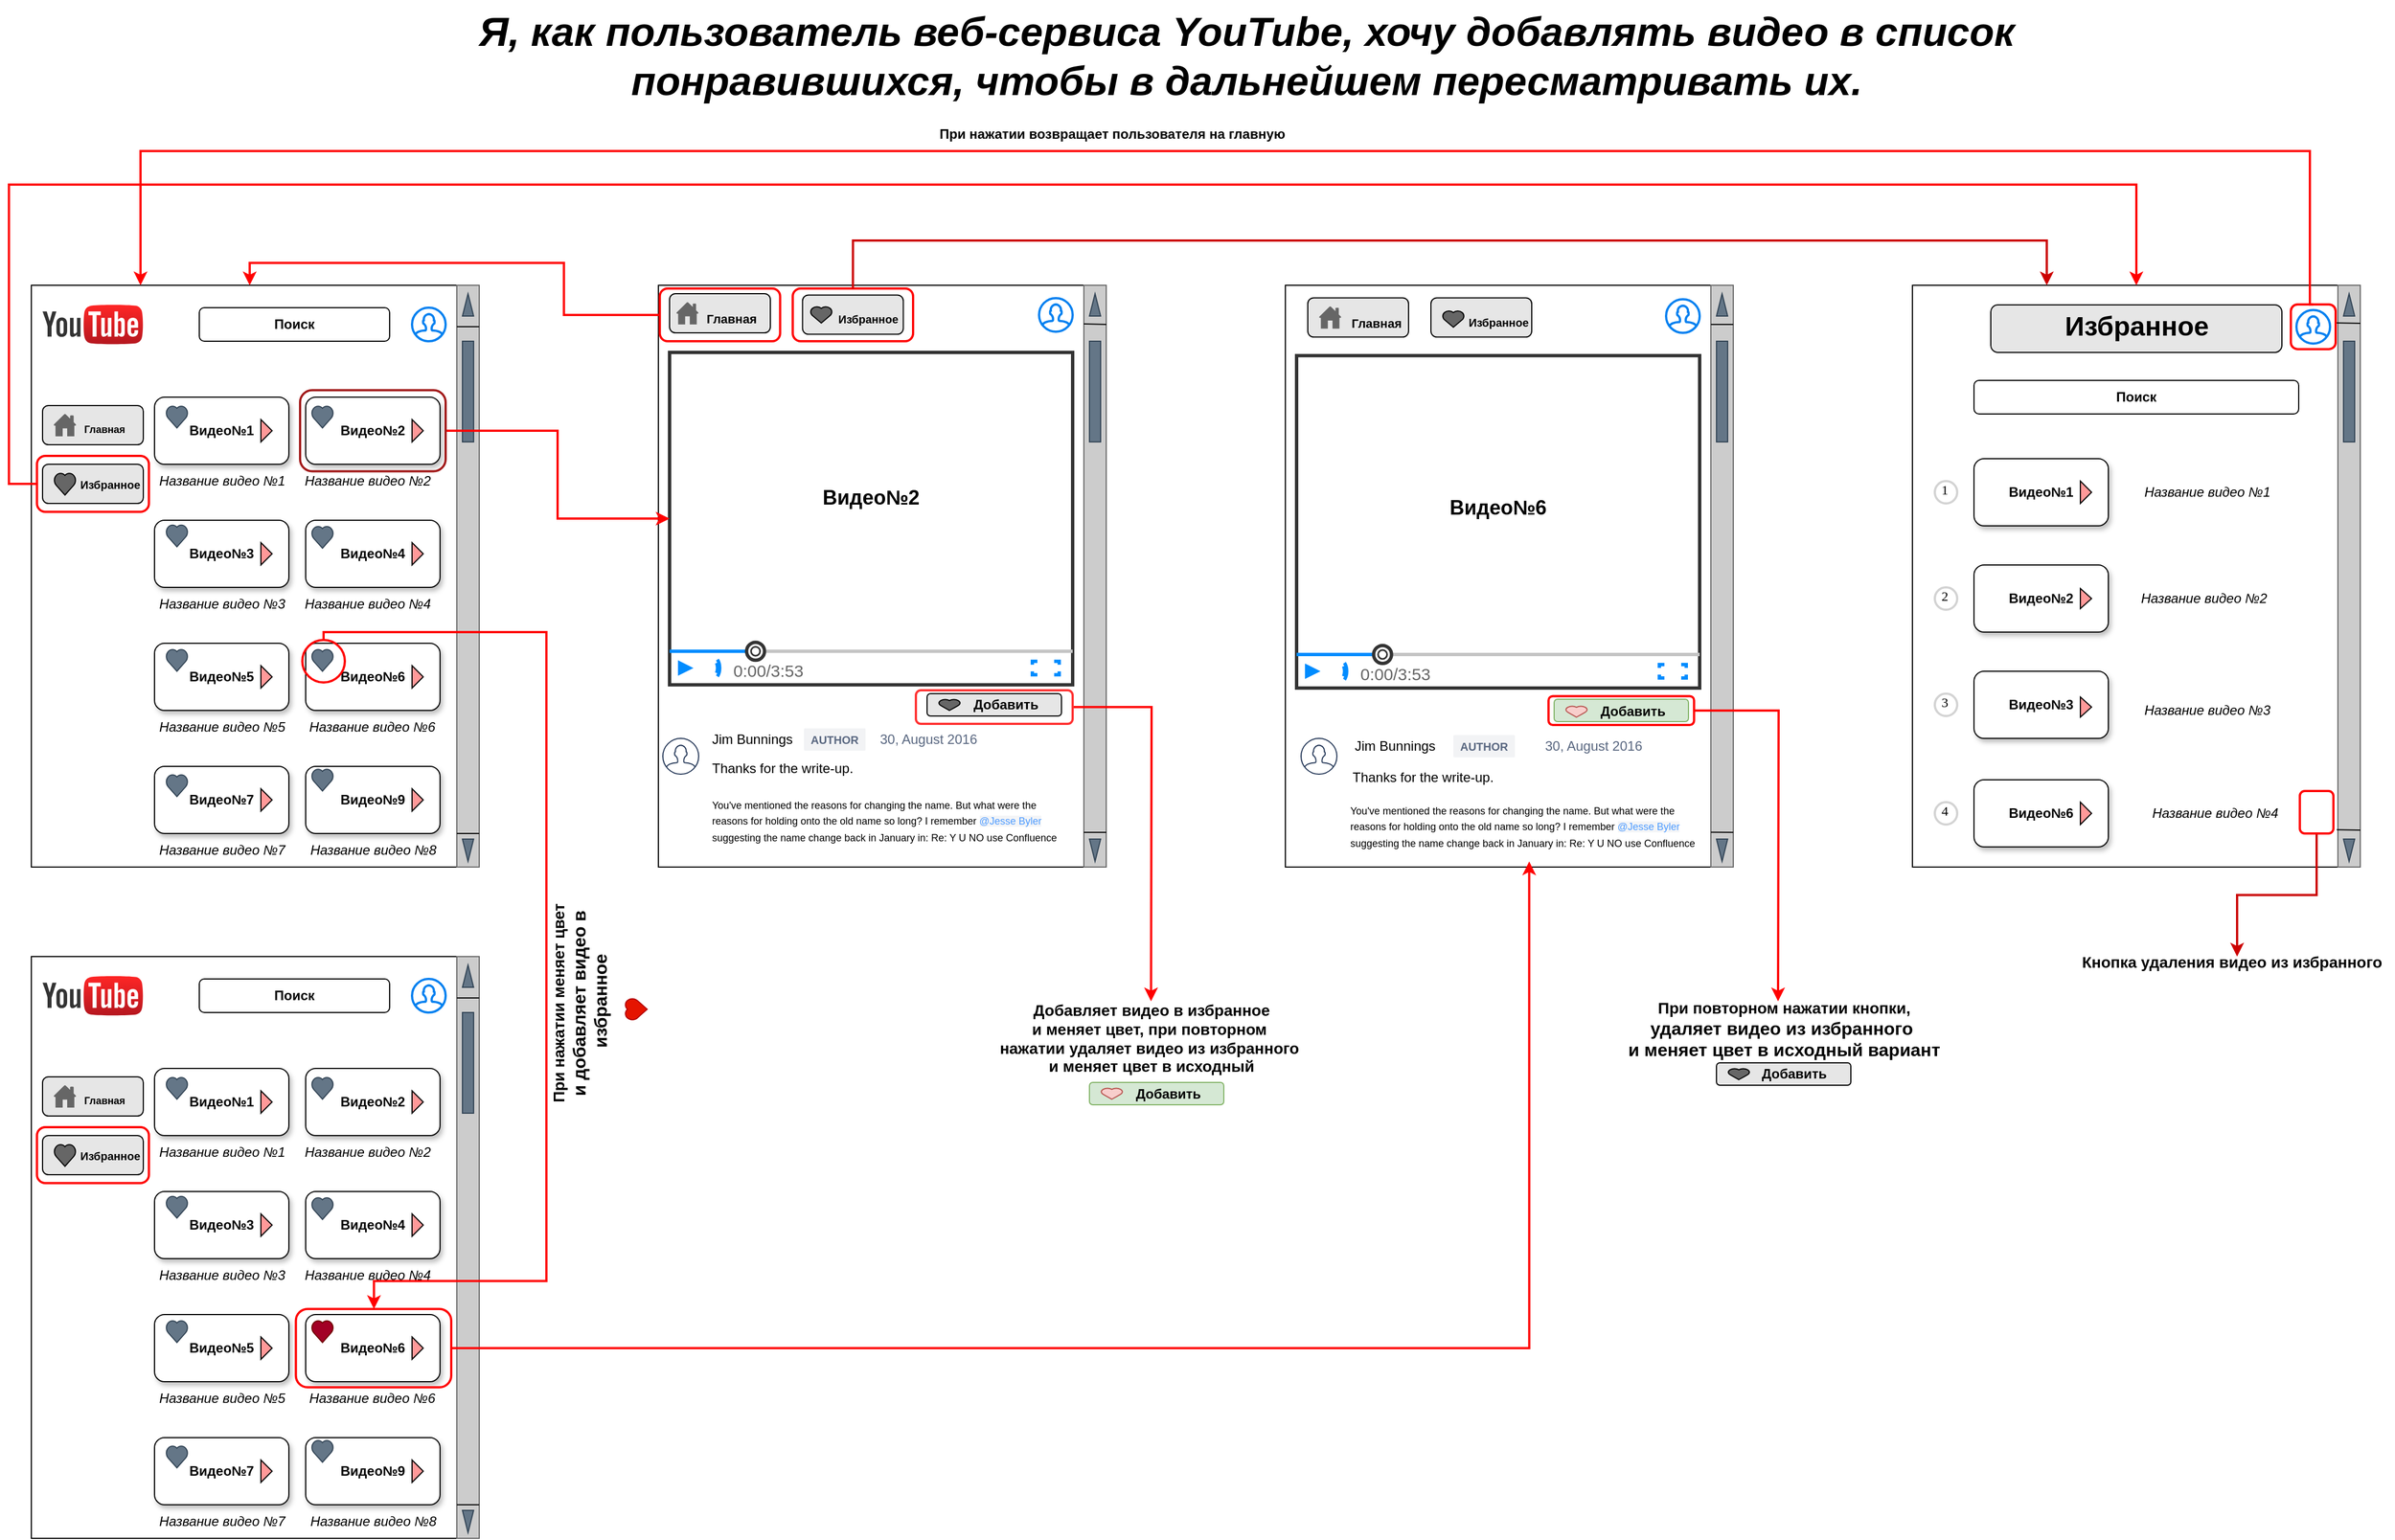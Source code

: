 <mxfile version="24.7.17">
  <diagram name="Страница — 1" id="qwmdR4soJWc_301-uJRk">
    <mxGraphModel grid="1" page="1" gridSize="10" guides="1" tooltips="1" connect="1" arrows="1" fold="1" pageScale="1" pageWidth="827" pageHeight="1169" math="0" shadow="0">
      <root>
        <mxCell id="0" />
        <mxCell id="1" parent="0" />
        <mxCell id="6db1OodYi0LSPv14cQQK-90" value="&#xa;&lt;b style=&quot;forced-color-adjust: none; color: rgb(0, 0, 0); font-family: Helvetica; font-size: 12px; font-style: normal; font-variant-ligatures: normal; font-variant-caps: normal; letter-spacing: normal; orphans: 2; text-align: center; text-indent: 0px; text-transform: none; widows: 2; word-spacing: 0px; -webkit-text-stroke-width: 0px; white-space: nowrap; background-color: rgb(251, 251, 251); text-decoration-thickness: initial; text-decoration-style: initial; text-decoration-color: initial;&quot;&gt;&lt;font style=&quot;forced-color-adjust: none; font-size: 9px;&quot;&gt;Главная&lt;/font&gt;&lt;/b&gt;&#xa;&#xa;" style="rounded=0;whiteSpace=wrap;html=1;" vertex="1" parent="1">
          <mxGeometry x="40" y="640" width="400" height="520" as="geometry" />
        </mxCell>
        <mxCell id="6db1OodYi0LSPv14cQQK-1" value="" style="rounded=0;whiteSpace=wrap;html=1;" vertex="1" parent="1">
          <mxGeometry x="1720" y="40" width="400" height="520" as="geometry" />
        </mxCell>
        <mxCell id="x74_SV1x-cFVezhLaawV-61" value="&#xa;&lt;b style=&quot;forced-color-adjust: none; color: rgb(0, 0, 0); font-family: Helvetica; font-size: 12px; font-style: normal; font-variant-ligatures: normal; font-variant-caps: normal; letter-spacing: normal; orphans: 2; text-align: center; text-indent: 0px; text-transform: none; widows: 2; word-spacing: 0px; -webkit-text-stroke-width: 0px; white-space: nowrap; background-color: rgb(251, 251, 251); text-decoration-thickness: initial; text-decoration-style: initial; text-decoration-color: initial;&quot;&gt;&lt;font style=&quot;forced-color-adjust: none; font-size: 9px;&quot;&gt;Главная&lt;/font&gt;&lt;/b&gt;&#xa;&#xa;" style="rounded=0;whiteSpace=wrap;html=1;" vertex="1" parent="1">
          <mxGeometry x="40" y="40" width="390" height="520" as="geometry" />
        </mxCell>
        <mxCell id="x74_SV1x-cFVezhLaawV-66" value="" style="rounded=0;whiteSpace=wrap;html=1;" vertex="1" parent="1">
          <mxGeometry x="600" y="40" width="400" height="520" as="geometry" />
        </mxCell>
        <mxCell id="x74_SV1x-cFVezhLaawV-68" value="&lt;b&gt;Поиск&lt;/b&gt;" style="rounded=1;whiteSpace=wrap;html=1;" vertex="1" parent="1">
          <mxGeometry x="190" y="60" width="170" height="30" as="geometry" />
        </mxCell>
        <mxCell id="x74_SV1x-cFVezhLaawV-71" value="" style="shape=image;html=1;verticalAlign=top;verticalLabelPosition=bottom;labelBackgroundColor=#ffffff;imageAspect=0;aspect=fixed;image=https://cdn4.iconfinder.com/data/icons/evil-icons-user-interface/64/magnifier-128.png" vertex="1" parent="1">
          <mxGeometry x="330" y="60" width="30" height="30" as="geometry" />
        </mxCell>
        <mxCell id="x74_SV1x-cFVezhLaawV-73" value="" style="rounded=0;whiteSpace=wrap;html=1;fillColor=#CCCCCC;fontColor=#333333;strokeColor=#666666;" vertex="1" parent="1">
          <mxGeometry x="420" y="40" width="20" height="520" as="geometry" />
        </mxCell>
        <mxCell id="x74_SV1x-cFVezhLaawV-74" value="" style="rounded=0;whiteSpace=wrap;html=1;fillColor=#647687;fontColor=#ffffff;strokeColor=#314354;" vertex="1" parent="1">
          <mxGeometry x="425" y="90" width="10" height="90" as="geometry" />
        </mxCell>
        <mxCell id="x74_SV1x-cFVezhLaawV-79" value="" style="triangle;whiteSpace=wrap;html=1;direction=north;fillColor=#647687;fontColor=#ffffff;strokeColor=#314354;" vertex="1" parent="1">
          <mxGeometry x="425" y="47.5" width="10" height="20" as="geometry" />
        </mxCell>
        <mxCell id="x74_SV1x-cFVezhLaawV-81" value="" style="triangle;whiteSpace=wrap;html=1;direction=south;fillColor=#647687;fontColor=#ffffff;strokeColor=#314354;" vertex="1" parent="1">
          <mxGeometry x="425" y="535" width="10" height="20" as="geometry" />
        </mxCell>
        <mxCell id="x74_SV1x-cFVezhLaawV-92" value="" style="endArrow=none;html=1;rounded=0;" edge="1" parent="1">
          <mxGeometry width="50" height="50" relative="1" as="geometry">
            <mxPoint x="420" y="530" as="sourcePoint" />
            <mxPoint x="440" y="530" as="targetPoint" />
          </mxGeometry>
        </mxCell>
        <mxCell id="x74_SV1x-cFVezhLaawV-94" value="&lt;b&gt;Видео№1&lt;/b&gt;" style="rounded=1;whiteSpace=wrap;html=1;shadow=1;" vertex="1" parent="1">
          <mxGeometry x="150" y="140" width="120" height="60" as="geometry" />
        </mxCell>
        <mxCell id="x74_SV1x-cFVezhLaawV-95" value="&lt;b&gt;Видео№2&lt;/b&gt;" style="rounded=1;whiteSpace=wrap;html=1;shadow=1;" vertex="1" parent="1">
          <mxGeometry x="285" y="140" width="120" height="60" as="geometry" />
        </mxCell>
        <mxCell id="x74_SV1x-cFVezhLaawV-96" value="&lt;b&gt;Видео№3&lt;/b&gt;" style="rounded=1;whiteSpace=wrap;html=1;shadow=1;" vertex="1" parent="1">
          <mxGeometry x="150" y="250" width="120" height="60" as="geometry" />
        </mxCell>
        <mxCell id="x74_SV1x-cFVezhLaawV-97" value="&lt;b&gt;Видео№4&lt;/b&gt;" style="rounded=1;whiteSpace=wrap;html=1;shadow=1;" vertex="1" parent="1">
          <mxGeometry x="285" y="250" width="120" height="60" as="geometry" />
        </mxCell>
        <mxCell id="x74_SV1x-cFVezhLaawV-98" value="&lt;b&gt;Видео№5&lt;/b&gt;" style="rounded=1;whiteSpace=wrap;html=1;shadow=1;" vertex="1" parent="1">
          <mxGeometry x="150" y="360" width="120" height="60" as="geometry" />
        </mxCell>
        <mxCell id="x74_SV1x-cFVezhLaawV-99" value="&lt;b&gt;Видео№6&lt;/b&gt;" style="rounded=1;whiteSpace=wrap;html=1;shadow=1;" vertex="1" parent="1">
          <mxGeometry x="285" y="360" width="120" height="60" as="geometry" />
        </mxCell>
        <mxCell id="x74_SV1x-cFVezhLaawV-100" value="&lt;b&gt;Видео№7&lt;/b&gt;" style="rounded=1;whiteSpace=wrap;html=1;shadow=1;" vertex="1" parent="1">
          <mxGeometry x="150" y="470" width="120" height="60" as="geometry" />
        </mxCell>
        <mxCell id="x74_SV1x-cFVezhLaawV-101" value="&lt;b&gt;Видео№9&lt;/b&gt;" style="rounded=1;whiteSpace=wrap;html=1;shadow=1;" vertex="1" parent="1">
          <mxGeometry x="285" y="470" width="120" height="60" as="geometry" />
        </mxCell>
        <mxCell id="x74_SV1x-cFVezhLaawV-106" value="&lt;i&gt;Название видео №1&lt;/i&gt;" style="text;html=1;align=center;verticalAlign=middle;resizable=0;points=[];autosize=1;strokeColor=none;fillColor=none;" vertex="1" parent="1">
          <mxGeometry x="140" y="200" width="140" height="30" as="geometry" />
        </mxCell>
        <mxCell id="x74_SV1x-cFVezhLaawV-107" value="&lt;i&gt;Название видео №2&lt;/i&gt;" style="text;html=1;align=center;verticalAlign=middle;resizable=0;points=[];autosize=1;strokeColor=none;fillColor=none;" vertex="1" parent="1">
          <mxGeometry x="270" y="200" width="140" height="30" as="geometry" />
        </mxCell>
        <mxCell id="x74_SV1x-cFVezhLaawV-108" value="&lt;i&gt;Название видео №3&lt;/i&gt;" style="text;html=1;align=center;verticalAlign=middle;resizable=0;points=[];autosize=1;strokeColor=none;fillColor=none;" vertex="1" parent="1">
          <mxGeometry x="140" y="310" width="140" height="30" as="geometry" />
        </mxCell>
        <mxCell id="x74_SV1x-cFVezhLaawV-109" value="&lt;i&gt;Название видео №4&lt;/i&gt;" style="text;html=1;align=center;verticalAlign=middle;resizable=0;points=[];autosize=1;strokeColor=none;fillColor=none;" vertex="1" parent="1">
          <mxGeometry x="270" y="310" width="140" height="30" as="geometry" />
        </mxCell>
        <mxCell id="x74_SV1x-cFVezhLaawV-110" value="&lt;i&gt;Название видео №5&lt;/i&gt;" style="text;html=1;align=center;verticalAlign=middle;resizable=0;points=[];autosize=1;strokeColor=none;fillColor=none;" vertex="1" parent="1">
          <mxGeometry x="140" y="420" width="140" height="30" as="geometry" />
        </mxCell>
        <mxCell id="x74_SV1x-cFVezhLaawV-111" value="&lt;i&gt;Название видео №6&lt;/i&gt;" style="text;html=1;align=center;verticalAlign=middle;resizable=0;points=[];autosize=1;strokeColor=none;fillColor=none;" vertex="1" parent="1">
          <mxGeometry x="274" y="420" width="140" height="30" as="geometry" />
        </mxCell>
        <mxCell id="x74_SV1x-cFVezhLaawV-112" value="&lt;i&gt;Название видео №7&lt;/i&gt;" style="text;html=1;align=center;verticalAlign=middle;resizable=0;points=[];autosize=1;strokeColor=none;fillColor=none;" vertex="1" parent="1">
          <mxGeometry x="140" y="530" width="140" height="30" as="geometry" />
        </mxCell>
        <mxCell id="x74_SV1x-cFVezhLaawV-113" value="&lt;i&gt;Название видео №8&lt;/i&gt;" style="text;html=1;align=center;verticalAlign=middle;resizable=0;points=[];autosize=1;strokeColor=none;fillColor=none;" vertex="1" parent="1">
          <mxGeometry x="275" y="530" width="140" height="30" as="geometry" />
        </mxCell>
        <mxCell id="x74_SV1x-cFVezhLaawV-120" value="" style="triangle;html=1;whiteSpace=wrap;fillColor=#FF9999;" vertex="1" parent="1">
          <mxGeometry x="380" y="160" width="10" height="20" as="geometry" />
        </mxCell>
        <mxCell id="x74_SV1x-cFVezhLaawV-123" value="" style="triangle;html=1;whiteSpace=wrap;fillColor=#FF9999;" vertex="1" parent="1">
          <mxGeometry x="380" y="270" width="10" height="20" as="geometry" />
        </mxCell>
        <mxCell id="x74_SV1x-cFVezhLaawV-124" value="" style="triangle;html=1;whiteSpace=wrap;fillColor=#FF9999;" vertex="1" parent="1">
          <mxGeometry x="380" y="380" width="10" height="20" as="geometry" />
        </mxCell>
        <mxCell id="x74_SV1x-cFVezhLaawV-125" value="" style="triangle;html=1;whiteSpace=wrap;fillColor=#FF9999;" vertex="1" parent="1">
          <mxGeometry x="380" y="490" width="10" height="20" as="geometry" />
        </mxCell>
        <mxCell id="x74_SV1x-cFVezhLaawV-128" value="" style="triangle;html=1;whiteSpace=wrap;fillColor=#FF9999;" vertex="1" parent="1">
          <mxGeometry x="245" y="160" width="10" height="20" as="geometry" />
        </mxCell>
        <mxCell id="x74_SV1x-cFVezhLaawV-131" value="" style="triangle;html=1;whiteSpace=wrap;fillColor=#FF9999;" vertex="1" parent="1">
          <mxGeometry x="245" y="270" width="10" height="20" as="geometry" />
        </mxCell>
        <mxCell id="x74_SV1x-cFVezhLaawV-132" value="" style="triangle;html=1;whiteSpace=wrap;fillColor=#FF9999;" vertex="1" parent="1">
          <mxGeometry x="245" y="380" width="10" height="20" as="geometry" />
        </mxCell>
        <mxCell id="x74_SV1x-cFVezhLaawV-133" value="" style="triangle;html=1;whiteSpace=wrap;fillColor=#FF9999;" vertex="1" parent="1">
          <mxGeometry x="245" y="490" width="10" height="20" as="geometry" />
        </mxCell>
        <mxCell id="9MEbB68s_isT1Yj_m3ho-9" value="" style="rounded=1;whiteSpace=wrap;html=1;fillColor=#E6E6E6;" vertex="1" parent="1">
          <mxGeometry x="50" y="147.5" width="90" height="35" as="geometry" />
        </mxCell>
        <mxCell id="x74_SV1x-cFVezhLaawV-102" value="" style="sketch=0;pointerEvents=1;shadow=0;dashed=0;html=1;strokeColor=none;fillColor=#666666;labelPosition=center;verticalLabelPosition=bottom;verticalAlign=top;outlineConnect=0;align=center;shape=mxgraph.office.concepts.home;" vertex="1" parent="1">
          <mxGeometry x="60" y="155" width="20" height="20" as="geometry" />
        </mxCell>
        <mxCell id="x74_SV1x-cFVezhLaawV-114" value="&lt;b&gt;&lt;font style=&quot;font-size: 9px;&quot;&gt;Главная&lt;/font&gt;&lt;/b&gt;" style="text;html=1;align=center;verticalAlign=middle;resizable=0;points=[];autosize=1;strokeColor=none;fillColor=none;" vertex="1" parent="1">
          <mxGeometry x="75" y="152.5" width="60" height="30" as="geometry" />
        </mxCell>
        <mxCell id="CNAPJQVcdsXgHTbzYZQy-6" value="" style="endArrow=none;html=1;rounded=0;" edge="1" parent="1">
          <mxGeometry width="50" height="50" relative="1" as="geometry">
            <mxPoint x="420" y="77" as="sourcePoint" />
            <mxPoint x="440" y="77" as="targetPoint" />
          </mxGeometry>
        </mxCell>
        <mxCell id="CNAPJQVcdsXgHTbzYZQy-8" value="" style="dashed=0;outlineConnect=0;html=1;align=center;labelPosition=center;verticalLabelPosition=bottom;verticalAlign=top;shape=mxgraph.weblogos.youtube;fillColor=#FF2626;gradientColor=#B5171F" vertex="1" parent="1">
          <mxGeometry x="50" y="57.1" width="90" height="35.8" as="geometry" />
        </mxCell>
        <mxCell id="CNAPJQVcdsXgHTbzYZQy-10" value="" style="rounded=1;whiteSpace=wrap;html=1;fillColor=#E6E6E6;" vertex="1" parent="1">
          <mxGeometry x="50" y="200" width="90" height="35" as="geometry" />
        </mxCell>
        <mxCell id="CNAPJQVcdsXgHTbzYZQy-11" value="" style="verticalLabelPosition=bottom;verticalAlign=top;html=1;shape=mxgraph.basic.heart;fillColor=#666666;" vertex="1" parent="1">
          <mxGeometry x="60" y="207.5" width="20" height="20" as="geometry" />
        </mxCell>
        <mxCell id="CNAPJQVcdsXgHTbzYZQy-12" value="&lt;b&gt;&lt;font style=&quot;font-size: 10px;&quot;&gt;Избранное&lt;/font&gt;&lt;/b&gt;" style="text;html=1;align=center;verticalAlign=middle;resizable=0;points=[];autosize=1;strokeColor=none;fillColor=none;" vertex="1" parent="1">
          <mxGeometry x="70" y="202.5" width="80" height="30" as="geometry" />
        </mxCell>
        <mxCell id="CNAPJQVcdsXgHTbzYZQy-13" value="" style="rounded=0;whiteSpace=wrap;html=1;fillColor=#CCCCCC;fontColor=#333333;strokeColor=#666666;" vertex="1" parent="1">
          <mxGeometry x="980" y="40" width="20" height="520" as="geometry" />
        </mxCell>
        <mxCell id="CNAPJQVcdsXgHTbzYZQy-14" value="" style="triangle;whiteSpace=wrap;html=1;direction=south;fillColor=#647687;fontColor=#ffffff;strokeColor=#314354;" vertex="1" parent="1">
          <mxGeometry x="985" y="535" width="10" height="20" as="geometry" />
        </mxCell>
        <mxCell id="CNAPJQVcdsXgHTbzYZQy-17" value="" style="triangle;whiteSpace=wrap;html=1;direction=north;fillColor=#647687;fontColor=#ffffff;strokeColor=#314354;" vertex="1" parent="1">
          <mxGeometry x="985" y="47.5" width="10" height="20" as="geometry" />
        </mxCell>
        <mxCell id="CNAPJQVcdsXgHTbzYZQy-18" value="" style="rounded=0;whiteSpace=wrap;html=1;fillColor=#647687;fontColor=#ffffff;strokeColor=#314354;" vertex="1" parent="1">
          <mxGeometry x="985" y="90" width="10" height="90" as="geometry" />
        </mxCell>
        <mxCell id="CNAPJQVcdsXgHTbzYZQy-20" value="" style="verticalLabelPosition=bottom;shadow=0;dashed=0;align=center;html=1;verticalAlign=top;strokeWidth=3;shape=mxgraph.mockup.containers.videoPlayer;strokeColor=#333333;strokeColor2=#008cff;strokeColor3=#c4c4c4;textColor=#666666;fillColor2=#008cff;barHeight=30;barPos=20;" vertex="1" parent="1">
          <mxGeometry x="610" y="100" width="360" height="297.1" as="geometry" />
        </mxCell>
        <mxCell id="CNAPJQVcdsXgHTbzYZQy-21" value="&lt;font style=&quot;font-size: 18px;&quot;&gt;&lt;b&gt;Видео№2&lt;/b&gt;&lt;/font&gt;" style="text;strokeColor=none;align=center;fillColor=none;html=1;verticalAlign=middle;whiteSpace=wrap;rounded=0;" vertex="1" parent="1">
          <mxGeometry x="730" y="186.25" width="120" height="87.5" as="geometry" />
        </mxCell>
        <mxCell id="CNAPJQVcdsXgHTbzYZQy-24" value="" style="rounded=1;whiteSpace=wrap;html=1;fillColor=#E6E6E6;" vertex="1" parent="1">
          <mxGeometry x="840" y="405" width="120" height="20" as="geometry" />
        </mxCell>
        <mxCell id="CNAPJQVcdsXgHTbzYZQy-27" value="&lt;b&gt;Добавить&lt;/b&gt;" style="text;html=1;align=center;verticalAlign=middle;resizable=0;points=[];autosize=1;strokeColor=none;fillColor=none;" vertex="1" parent="1">
          <mxGeometry x="870" y="400" width="80" height="30" as="geometry" />
        </mxCell>
        <mxCell id="CNAPJQVcdsXgHTbzYZQy-28" value="&lt;font style=&quot;font-size: 36px;&quot;&gt;&lt;b style=&quot;&quot;&gt;&lt;i style=&quot;&quot;&gt;Я, как пользователь веб-сервиса YouTube, хочу добавлять видео в список&lt;/i&gt;&lt;/b&gt;&lt;/font&gt;&lt;div&gt;&lt;font style=&quot;font-size: 36px;&quot;&gt;&lt;b style=&quot;&quot;&gt;&lt;i style=&quot;&quot;&gt;понравившихся, чтобы в дальнейшем пересматривать их.&lt;/i&gt;&lt;/b&gt;&lt;/font&gt;&lt;/div&gt;" style="text;html=1;align=center;verticalAlign=middle;resizable=0;points=[];autosize=1;strokeColor=none;fillColor=none;" vertex="1" parent="1">
          <mxGeometry x="430" y="-215" width="1390" height="100" as="geometry" />
        </mxCell>
        <mxCell id="CNAPJQVcdsXgHTbzYZQy-29" value="" style="shape=mxgraph.ios7.icons.user;fillColor=#ffffff;strokeColor=#253858" vertex="1" parent="1">
          <mxGeometry x="604" y="445" width="32" height="32" as="geometry" />
        </mxCell>
        <mxCell id="CNAPJQVcdsXgHTbzYZQy-30" value="Jim Bunnings" style="html=1;fillColor=none;strokeColor=none;fontSize=12;align=left;fontColor=#000000;whiteSpace=wrap" vertex="1" parent="1">
          <mxGeometry x="645.5" y="436" width="90" height="20" as="geometry" />
        </mxCell>
        <mxCell id="CNAPJQVcdsXgHTbzYZQy-31" value="AUTHOR" style="rounded=1;arcSize=5;fillColor=#F2F3F5;strokeColor=none;fontColor=#596780;align=center;verticalAlign=middle;whiteSpace=wrap;fontSize=10;fontStyle=1;html=1" vertex="1" parent="1">
          <mxGeometry x="730" y="436" width="55" height="20" as="geometry" />
        </mxCell>
        <mxCell id="CNAPJQVcdsXgHTbzYZQy-32" value="30, August 2016" style="html=1;fillColor=none;strokeColor=none;fontSize=12;align=left;fontColor=#596780;whiteSpace=wrap" vertex="1" parent="1">
          <mxGeometry x="795.5" y="436" width="110" height="20" as="geometry" />
        </mxCell>
        <mxCell id="CNAPJQVcdsXgHTbzYZQy-33" value="Thanks for the write-up." style="html=1;fillColor=none;strokeColor=none;fontSize=12;align=left;fontColor=#000000;whiteSpace=wrap" vertex="1" parent="1">
          <mxGeometry x="645.5" y="462" width="240" height="20" as="geometry" />
        </mxCell>
        <mxCell id="CNAPJQVcdsXgHTbzYZQy-34" value="&lt;font style=&quot;font-size: 9px;&quot;&gt;You&#39;ve mentioned the reasons for changing the name. But what were the reasons for holding onto the old name so long? I remember &lt;font color=&quot;#4c9aff&quot; style=&quot;background-color: rgb(244 , 245 , 247)&quot;&gt;@Jesse Byler&lt;/font&gt; suggesting the name change back in January in: Re: Y U NO use Confluence&lt;/font&gt;" style="html=1;fillColor=none;strokeColor=none;fontSize=12;align=left;fontColor=#000000;whiteSpace=wrap;verticalAlign=top" vertex="1" parent="1">
          <mxGeometry x="645.5" y="490" width="324.5" height="60" as="geometry" />
        </mxCell>
        <mxCell id="CNAPJQVcdsXgHTbzYZQy-36" value="" style="endArrow=none;html=1;rounded=0;" edge="1" parent="1">
          <mxGeometry width="50" height="50" relative="1" as="geometry">
            <mxPoint x="980" y="74.5" as="sourcePoint" />
            <mxPoint x="1000" y="75" as="targetPoint" />
          </mxGeometry>
        </mxCell>
        <mxCell id="CNAPJQVcdsXgHTbzYZQy-38" value="" style="endArrow=none;html=1;rounded=0;" edge="1" parent="1">
          <mxGeometry width="50" height="50" relative="1" as="geometry">
            <mxPoint x="980" y="529" as="sourcePoint" />
            <mxPoint x="1000" y="529" as="targetPoint" />
          </mxGeometry>
        </mxCell>
        <mxCell id="CNAPJQVcdsXgHTbzYZQy-39" value="" style="rounded=0;whiteSpace=wrap;html=1;" vertex="1" parent="1">
          <mxGeometry x="1160" y="40" width="400" height="520" as="geometry" />
        </mxCell>
        <mxCell id="CNAPJQVcdsXgHTbzYZQy-40" value="" style="rounded=0;whiteSpace=wrap;html=1;fillColor=#CCCCCC;fontColor=#333333;strokeColor=#666666;" vertex="1" parent="1">
          <mxGeometry x="1540" y="40" width="20" height="520" as="geometry" />
        </mxCell>
        <mxCell id="CNAPJQVcdsXgHTbzYZQy-41" value="" style="rounded=0;whiteSpace=wrap;html=1;fillColor=#647687;fontColor=#ffffff;strokeColor=#314354;" vertex="1" parent="1">
          <mxGeometry x="1545" y="90" width="10" height="90" as="geometry" />
        </mxCell>
        <mxCell id="CNAPJQVcdsXgHTbzYZQy-42" value="" style="triangle;whiteSpace=wrap;html=1;direction=north;fillColor=#647687;fontColor=#ffffff;strokeColor=#314354;" vertex="1" parent="1">
          <mxGeometry x="1545" y="47.5" width="10" height="20" as="geometry" />
        </mxCell>
        <mxCell id="CNAPJQVcdsXgHTbzYZQy-43" value="" style="triangle;whiteSpace=wrap;html=1;direction=south;fillColor=#647687;fontColor=#ffffff;strokeColor=#314354;" vertex="1" parent="1">
          <mxGeometry x="1545" y="535" width="10" height="20" as="geometry" />
        </mxCell>
        <mxCell id="CNAPJQVcdsXgHTbzYZQy-44" value="" style="verticalLabelPosition=bottom;verticalAlign=top;html=1;shape=mxgraph.basic.heart;fillColor=#666666;" vertex="1" parent="1">
          <mxGeometry x="850" y="410" width="20" height="10" as="geometry" />
        </mxCell>
        <mxCell id="CNAPJQVcdsXgHTbzYZQy-48" value="&lt;b&gt;Видео№1&lt;/b&gt;" style="rounded=1;whiteSpace=wrap;html=1;shadow=1;" vertex="1" parent="1">
          <mxGeometry x="1775" y="195" width="120" height="60" as="geometry" />
        </mxCell>
        <mxCell id="CNAPJQVcdsXgHTbzYZQy-52" value="" style="rounded=1;whiteSpace=wrap;html=1;fillColor=#E6E6E6;" vertex="1" parent="1">
          <mxGeometry x="1790" y="57.5" width="260" height="42.5" as="geometry" />
        </mxCell>
        <mxCell id="CNAPJQVcdsXgHTbzYZQy-53" value="&lt;font style=&quot;font-size: 24px;&quot;&gt;&lt;b&gt;Избранное&lt;/b&gt;&lt;/font&gt;" style="text;html=1;align=center;verticalAlign=middle;resizable=0;points=[];autosize=1;strokeColor=none;fillColor=none;" vertex="1" parent="1">
          <mxGeometry x="1845" y="57.1" width="150" height="40" as="geometry" />
        </mxCell>
        <mxCell id="CNAPJQVcdsXgHTbzYZQy-54" value="&lt;b&gt;Видео№2&lt;/b&gt;" style="rounded=1;whiteSpace=wrap;html=1;shadow=1;" vertex="1" parent="1">
          <mxGeometry x="1775" y="290" width="120" height="60" as="geometry" />
        </mxCell>
        <mxCell id="CNAPJQVcdsXgHTbzYZQy-55" value="&lt;b&gt;Видео№3&lt;/b&gt;" style="rounded=1;whiteSpace=wrap;html=1;shadow=1;" vertex="1" parent="1">
          <mxGeometry x="1775" y="385" width="120" height="60" as="geometry" />
        </mxCell>
        <mxCell id="CNAPJQVcdsXgHTbzYZQy-56" value="&lt;b&gt;Видео№6&lt;/b&gt;" style="rounded=1;whiteSpace=wrap;html=1;shadow=1;" vertex="1" parent="1">
          <mxGeometry x="1775" y="482" width="120" height="60" as="geometry" />
        </mxCell>
        <mxCell id="CNAPJQVcdsXgHTbzYZQy-57" value="&lt;b&gt;Поиск&lt;/b&gt;" style="rounded=1;whiteSpace=wrap;html=1;" vertex="1" parent="1">
          <mxGeometry x="1775" y="125" width="290" height="30" as="geometry" />
        </mxCell>
        <mxCell id="CNAPJQVcdsXgHTbzYZQy-59" value="" style="shape=image;html=1;verticalAlign=top;verticalLabelPosition=bottom;labelBackgroundColor=#ffffff;imageAspect=0;aspect=fixed;image=https://cdn4.iconfinder.com/data/icons/evil-icons-user-interface/64/magnifier-128.png" vertex="1" parent="1">
          <mxGeometry x="2035" y="125" width="30" height="30" as="geometry" />
        </mxCell>
        <mxCell id="CNAPJQVcdsXgHTbzYZQy-60" value="&lt;i&gt;Название видео №1&lt;/i&gt;" style="text;html=1;align=center;verticalAlign=middle;resizable=0;points=[];autosize=1;strokeColor=none;fillColor=none;" vertex="1" parent="1">
          <mxGeometry x="1913" y="210" width="140" height="30" as="geometry" />
        </mxCell>
        <mxCell id="CNAPJQVcdsXgHTbzYZQy-61" value="&lt;i&gt;Название видео №2&lt;/i&gt;" style="text;html=1;align=center;verticalAlign=middle;resizable=0;points=[];autosize=1;strokeColor=none;fillColor=none;" vertex="1" parent="1">
          <mxGeometry x="1910" y="305" width="140" height="30" as="geometry" />
        </mxCell>
        <mxCell id="CNAPJQVcdsXgHTbzYZQy-62" value="&lt;i&gt;Название видео №3&lt;/i&gt;" style="text;html=1;align=center;verticalAlign=middle;resizable=0;points=[];autosize=1;strokeColor=none;fillColor=none;" vertex="1" parent="1">
          <mxGeometry x="1913" y="405" width="140" height="30" as="geometry" />
        </mxCell>
        <mxCell id="CNAPJQVcdsXgHTbzYZQy-63" value="&lt;i&gt;Название видео №4&lt;/i&gt;" style="text;html=1;align=center;verticalAlign=middle;resizable=0;points=[];autosize=1;strokeColor=none;fillColor=none;" vertex="1" parent="1">
          <mxGeometry x="1920" y="497" width="140" height="30" as="geometry" />
        </mxCell>
        <mxCell id="CNAPJQVcdsXgHTbzYZQy-64" value="1" style="ellipse;whiteSpace=wrap;html=1;aspect=fixed;strokeWidth=2;fontFamily=Tahoma;spacingBottom=4;spacingRight=2;strokeColor=#d3d3d3;" vertex="1" parent="1">
          <mxGeometry x="1740" y="215" width="20" height="20" as="geometry" />
        </mxCell>
        <mxCell id="CNAPJQVcdsXgHTbzYZQy-67" value="2" style="ellipse;whiteSpace=wrap;html=1;aspect=fixed;strokeWidth=2;fontFamily=Tahoma;spacingBottom=4;spacingRight=2;strokeColor=#d3d3d3;" vertex="1" parent="1">
          <mxGeometry x="1740" y="310" width="20" height="20" as="geometry" />
        </mxCell>
        <mxCell id="CNAPJQVcdsXgHTbzYZQy-68" value="3" style="ellipse;whiteSpace=wrap;html=1;aspect=fixed;strokeWidth=2;fontFamily=Tahoma;spacingBottom=4;spacingRight=2;strokeColor=#d3d3d3;" vertex="1" parent="1">
          <mxGeometry x="1740" y="405" width="20" height="20" as="geometry" />
        </mxCell>
        <mxCell id="CNAPJQVcdsXgHTbzYZQy-69" value="4" style="ellipse;whiteSpace=wrap;html=1;aspect=fixed;strokeWidth=2;fontFamily=Tahoma;spacingBottom=4;spacingRight=2;strokeColor=#d3d3d3;" vertex="1" parent="1">
          <mxGeometry x="1740" y="502" width="20" height="20" as="geometry" />
        </mxCell>
        <mxCell id="CNAPJQVcdsXgHTbzYZQy-75" style="edgeStyle=orthogonalEdgeStyle;rounded=0;orthogonalLoop=1;jettySize=auto;html=1;strokeWidth=2;strokeColor=#FF0000;" edge="1" parent="1" source="CNAPJQVcdsXgHTbzYZQy-73" target="CNAPJQVcdsXgHTbzYZQy-20">
          <mxGeometry relative="1" as="geometry" />
        </mxCell>
        <mxCell id="CNAPJQVcdsXgHTbzYZQy-73" value="" style="rounded=1;whiteSpace=wrap;html=1;gradientColor=none;strokeColor=#a21a1a;fillColor=none;strokeWidth=2;" vertex="1" parent="1">
          <mxGeometry x="280" y="133.75" width="130" height="72.5" as="geometry" />
        </mxCell>
        <mxCell id="CNAPJQVcdsXgHTbzYZQy-119" style="edgeStyle=orthogonalEdgeStyle;rounded=0;orthogonalLoop=1;jettySize=auto;html=1;exitX=1;exitY=0.5;exitDx=0;exitDy=0;strokeWidth=2;strokeColor=#FF0000;" edge="1" parent="1" source="CNAPJQVcdsXgHTbzYZQy-76">
          <mxGeometry relative="1" as="geometry">
            <mxPoint x="1040" y="680" as="targetPoint" />
          </mxGeometry>
        </mxCell>
        <mxCell id="CNAPJQVcdsXgHTbzYZQy-76" value="" style="rounded=1;whiteSpace=wrap;html=1;strokeColor=#FF3333;fillColor=none;strokeWidth=2;" vertex="1" parent="1">
          <mxGeometry x="830" y="402" width="140" height="30" as="geometry" />
        </mxCell>
        <mxCell id="6db1OodYi0LSPv14cQQK-27" style="edgeStyle=orthogonalEdgeStyle;rounded=0;orthogonalLoop=1;jettySize=auto;html=1;entryX=0.5;entryY=0;entryDx=0;entryDy=0;strokeColor=#FF0000;strokeWidth=2;" edge="1" parent="1" source="CNAPJQVcdsXgHTbzYZQy-87" target="6db1OodYi0LSPv14cQQK-1">
          <mxGeometry relative="1" as="geometry">
            <Array as="points">
              <mxPoint x="20" y="218" />
              <mxPoint x="20" y="-50" />
              <mxPoint x="1920" y="-50" />
            </Array>
          </mxGeometry>
        </mxCell>
        <mxCell id="CNAPJQVcdsXgHTbzYZQy-87" value="" style="rounded=1;whiteSpace=wrap;html=1;fillColor=none;strokeWidth=2;strokeColor=#FF0000;" vertex="1" parent="1">
          <mxGeometry x="45" y="192.5" width="100" height="50" as="geometry" />
        </mxCell>
        <mxCell id="CNAPJQVcdsXgHTbzYZQy-93" value="" style="rounded=1;whiteSpace=wrap;html=1;fillColor=#E6E6E6;" vertex="1" parent="1">
          <mxGeometry x="610" y="47.5" width="90" height="35" as="geometry" />
        </mxCell>
        <mxCell id="CNAPJQVcdsXgHTbzYZQy-94" value="&lt;b&gt;&lt;font style=&quot;font-size: 11px;&quot;&gt;Главная&lt;/font&gt;&lt;/b&gt;" style="text;html=1;align=center;verticalAlign=middle;resizable=0;points=[];autosize=1;strokeColor=none;fillColor=none;" vertex="1" parent="1">
          <mxGeometry x="630" y="55" width="70" height="30" as="geometry" />
        </mxCell>
        <mxCell id="CNAPJQVcdsXgHTbzYZQy-95" value="" style="sketch=0;pointerEvents=1;shadow=0;dashed=0;html=1;strokeColor=none;fillColor=#666666;labelPosition=center;verticalLabelPosition=bottom;verticalAlign=top;outlineConnect=0;align=center;shape=mxgraph.office.concepts.home;" vertex="1" parent="1">
          <mxGeometry x="60" y="155" width="20" height="20" as="geometry" />
        </mxCell>
        <mxCell id="CNAPJQVcdsXgHTbzYZQy-96" value="" style="sketch=0;pointerEvents=1;shadow=0;dashed=0;html=1;strokeColor=none;fillColor=#666666;labelPosition=center;verticalLabelPosition=bottom;verticalAlign=top;outlineConnect=0;align=center;shape=mxgraph.office.concepts.home;" vertex="1" parent="1">
          <mxGeometry x="616" y="55" width="20" height="20" as="geometry" />
        </mxCell>
        <mxCell id="CNAPJQVcdsXgHTbzYZQy-98" style="edgeStyle=orthogonalEdgeStyle;rounded=0;orthogonalLoop=1;jettySize=auto;html=1;entryX=0.5;entryY=0;entryDx=0;entryDy=0;strokeColor=#FF0000;strokeWidth=2;" edge="1" parent="1" source="CNAPJQVcdsXgHTbzYZQy-97" target="x74_SV1x-cFVezhLaawV-61">
          <mxGeometry relative="1" as="geometry" />
        </mxCell>
        <mxCell id="CNAPJQVcdsXgHTbzYZQy-97" value="" style="rounded=1;whiteSpace=wrap;html=1;fillColor=none;strokeWidth=2;strokeColor=#FF0000;" vertex="1" parent="1">
          <mxGeometry x="601.25" y="42.9" width="107.5" height="47.1" as="geometry" />
        </mxCell>
        <mxCell id="CNAPJQVcdsXgHTbzYZQy-99" value="" style="rounded=1;whiteSpace=wrap;html=1;fillColor=#E6E6E6;" vertex="1" parent="1">
          <mxGeometry x="728.75" y="48.75" width="90" height="35" as="geometry" />
        </mxCell>
        <mxCell id="CNAPJQVcdsXgHTbzYZQy-100" value="&lt;b&gt;&lt;font style=&quot;font-size: 10px;&quot;&gt;Избранное&lt;/font&gt;&lt;/b&gt;" style="text;html=1;align=center;verticalAlign=middle;resizable=0;points=[];autosize=1;strokeColor=none;fillColor=none;" vertex="1" parent="1">
          <mxGeometry x="747" y="55.0" width="80" height="30" as="geometry" />
        </mxCell>
        <mxCell id="CNAPJQVcdsXgHTbzYZQy-101" value="" style="verticalLabelPosition=bottom;verticalAlign=top;html=1;shape=mxgraph.basic.heart;fillColor=#666666;" vertex="1" parent="1">
          <mxGeometry x="735.5" y="58.75" width="20" height="15" as="geometry" />
        </mxCell>
        <mxCell id="CNAPJQVcdsXgHTbzYZQy-104" value="" style="rounded=1;whiteSpace=wrap;html=1;fillColor=none;strokeWidth=2;strokeColor=#FF0000;" vertex="1" parent="1">
          <mxGeometry x="720" y="42.9" width="107.5" height="47.1" as="geometry" />
        </mxCell>
        <mxCell id="CNAPJQVcdsXgHTbzYZQy-106" value="" style="triangle;html=1;whiteSpace=wrap;fillColor=#FF9999;" vertex="1" parent="1">
          <mxGeometry x="1870" y="502" width="10" height="20" as="geometry" />
        </mxCell>
        <mxCell id="CNAPJQVcdsXgHTbzYZQy-107" value="" style="triangle;html=1;whiteSpace=wrap;fillColor=#FF9999;" vertex="1" parent="1">
          <mxGeometry x="1870" y="408" width="10" height="18" as="geometry" />
        </mxCell>
        <mxCell id="CNAPJQVcdsXgHTbzYZQy-111" value="" style="triangle;html=1;whiteSpace=wrap;fillColor=#FF9999;" vertex="1" parent="1">
          <mxGeometry x="1870" y="215" width="10" height="20" as="geometry" />
        </mxCell>
        <mxCell id="CNAPJQVcdsXgHTbzYZQy-120" value="" style="rounded=1;whiteSpace=wrap;html=1;fillColor=#d5e8d4;strokeColor=#82b366;" vertex="1" parent="1">
          <mxGeometry x="985" y="752.5" width="120" height="20" as="geometry" />
        </mxCell>
        <mxCell id="CNAPJQVcdsXgHTbzYZQy-121" value="" style="verticalLabelPosition=bottom;verticalAlign=top;html=1;shape=mxgraph.basic.heart;fillColor=#f8cecc;strokeColor=#b85450;" vertex="1" parent="1">
          <mxGeometry x="995" y="757.5" width="20" height="10" as="geometry" />
        </mxCell>
        <mxCell id="ATV0B9zLNPPL4cUdhzJt-3" value="" style="html=1;verticalLabelPosition=bottom;align=center;labelBackgroundColor=#ffffff;verticalAlign=top;strokeWidth=2;strokeColor=#0080F0;shadow=0;dashed=0;shape=mxgraph.ios7.icons.user;" vertex="1" parent="1">
          <mxGeometry x="380" y="60" width="30" height="30" as="geometry" />
        </mxCell>
        <mxCell id="ATV0B9zLNPPL4cUdhzJt-4" value="" style="html=1;verticalLabelPosition=bottom;align=center;labelBackgroundColor=#ffffff;verticalAlign=top;strokeWidth=2;strokeColor=#0080F0;shadow=0;dashed=0;shape=mxgraph.ios7.icons.user;" vertex="1" parent="1">
          <mxGeometry x="1500" y="52.5" width="30" height="30" as="geometry" />
        </mxCell>
        <mxCell id="ATV0B9zLNPPL4cUdhzJt-5" value="" style="html=1;verticalLabelPosition=bottom;align=center;labelBackgroundColor=#ffffff;verticalAlign=top;strokeWidth=2;strokeColor=#0080F0;shadow=0;dashed=0;shape=mxgraph.ios7.icons.user;" vertex="1" parent="1">
          <mxGeometry x="2063" y="62.1" width="30" height="30" as="geometry" />
        </mxCell>
        <mxCell id="ATV0B9zLNPPL4cUdhzJt-6" value="" style="endArrow=none;html=1;rounded=0;" edge="1" parent="1">
          <mxGeometry width="50" height="50" relative="1" as="geometry">
            <mxPoint x="1540" y="75" as="sourcePoint" />
            <mxPoint x="1560" y="75" as="targetPoint" />
          </mxGeometry>
        </mxCell>
        <mxCell id="ATV0B9zLNPPL4cUdhzJt-7" value="" style="endArrow=none;html=1;rounded=0;" edge="1" parent="1">
          <mxGeometry width="50" height="50" relative="1" as="geometry">
            <mxPoint x="1540" y="528.82" as="sourcePoint" />
            <mxPoint x="1560" y="529" as="targetPoint" />
          </mxGeometry>
        </mxCell>
        <mxCell id="ATV0B9zLNPPL4cUdhzJt-8" value="" style="shape=image;html=1;verticalAlign=top;verticalLabelPosition=bottom;labelBackgroundColor=#ffffff;imageAspect=0;aspect=fixed;image=https://cdn4.iconfinder.com/data/icons/evil-icons-user-interface/64/basket-128.png" vertex="1" parent="1">
          <mxGeometry x="2060" y="207" width="36" height="36" as="geometry" />
        </mxCell>
        <mxCell id="ATV0B9zLNPPL4cUdhzJt-11" value="" style="shape=image;html=1;verticalAlign=top;verticalLabelPosition=bottom;labelBackgroundColor=#ffffff;imageAspect=0;aspect=fixed;image=https://cdn4.iconfinder.com/data/icons/evil-icons-user-interface/64/basket-128.png" vertex="1" parent="1">
          <mxGeometry x="2060" y="302" width="36" height="36" as="geometry" />
        </mxCell>
        <mxCell id="ATV0B9zLNPPL4cUdhzJt-12" value="" style="shape=image;html=1;verticalAlign=top;verticalLabelPosition=bottom;labelBackgroundColor=#ffffff;imageAspect=0;aspect=fixed;image=https://cdn4.iconfinder.com/data/icons/evil-icons-user-interface/64/basket-128.png" vertex="1" parent="1">
          <mxGeometry x="2060" y="397" width="36" height="36" as="geometry" />
        </mxCell>
        <mxCell id="ATV0B9zLNPPL4cUdhzJt-13" value="" style="shape=image;html=1;verticalAlign=top;verticalLabelPosition=bottom;labelBackgroundColor=#ffffff;imageAspect=0;aspect=fixed;image=https://cdn4.iconfinder.com/data/icons/evil-icons-user-interface/64/basket-128.png" vertex="1" parent="1">
          <mxGeometry x="2063" y="492" width="36" height="36" as="geometry" />
        </mxCell>
        <mxCell id="6db1OodYi0LSPv14cQQK-14" style="edgeStyle=orthogonalEdgeStyle;rounded=0;orthogonalLoop=1;jettySize=auto;html=1;strokeColor=#CC0000;strokeWidth=2;" edge="1" parent="1" source="ATV0B9zLNPPL4cUdhzJt-14">
          <mxGeometry relative="1" as="geometry">
            <mxPoint x="2010" y="640" as="targetPoint" />
            <Array as="points">
              <mxPoint x="2081" y="585" />
              <mxPoint x="2010" y="585" />
              <mxPoint x="2010" y="640" />
            </Array>
          </mxGeometry>
        </mxCell>
        <mxCell id="ATV0B9zLNPPL4cUdhzJt-14" value="" style="rounded=1;whiteSpace=wrap;html=1;fillColor=none;strokeWidth=2;strokeColor=#FF0000;" vertex="1" parent="1">
          <mxGeometry x="2066" y="492" width="30" height="38" as="geometry" />
        </mxCell>
        <mxCell id="ATV0B9zLNPPL4cUdhzJt-17" value="&lt;font style=&quot;font-size: 14px;&quot;&gt;&lt;b&gt;Кнопка удаления видео из избранного&lt;/b&gt;&lt;/font&gt;" style="text;html=1;align=center;verticalAlign=middle;resizable=0;points=[];autosize=1;strokeColor=none;fillColor=none;" vertex="1" parent="1">
          <mxGeometry x="1860" y="630" width="290" height="30" as="geometry" />
        </mxCell>
        <mxCell id="CNAPJQVcdsXgHTbzYZQy-90" value="&lt;span style=&quot;font-size: 14px;&quot;&gt;&lt;b&gt;Добавляет видео в избранное&lt;/b&gt;&lt;/span&gt;&lt;div&gt;&lt;span style=&quot;font-size: 14px;&quot;&gt;&lt;b&gt;и меняет цвет, при повторном&amp;nbsp;&lt;/b&gt;&lt;/span&gt;&lt;/div&gt;&lt;div&gt;&lt;span style=&quot;font-size: 14px;&quot;&gt;&lt;b&gt;нажатии удаляет видео из избранного&amp;nbsp;&lt;/b&gt;&lt;/span&gt;&lt;/div&gt;&lt;div&gt;&lt;span style=&quot;font-size: 14px;&quot;&gt;&lt;b&gt;и меняет цвет в исходный&lt;/b&gt;&lt;/span&gt;&lt;/div&gt;" style="text;html=1;align=center;verticalAlign=middle;resizable=0;points=[];autosize=1;strokeColor=none;fillColor=none;" vertex="1" parent="1">
          <mxGeometry x="895" y="672.5" width="290" height="80" as="geometry" />
        </mxCell>
        <mxCell id="CNAPJQVcdsXgHTbzYZQy-124" value="&lt;b&gt;Добавить&lt;/b&gt;" style="text;html=1;align=center;verticalAlign=middle;resizable=0;points=[];autosize=1;strokeColor=none;fillColor=none;" vertex="1" parent="1">
          <mxGeometry x="1015" y="747.5" width="80" height="30" as="geometry" />
        </mxCell>
        <mxCell id="ATV0B9zLNPPL4cUdhzJt-23" value="" style="shape=image;html=1;verticalAlign=top;verticalLabelPosition=bottom;labelBackgroundColor=#ffffff;imageAspect=0;aspect=fixed;image=https://cdn4.iconfinder.com/data/icons/evil-icons-user-interface/64/basket-128.png" vertex="1" parent="1">
          <mxGeometry x="1995" y="650" width="36" height="36" as="geometry" />
        </mxCell>
        <mxCell id="6db1OodYi0LSPv14cQQK-10" value="" style="triangle;html=1;whiteSpace=wrap;fillColor=#FF9999;" vertex="1" parent="1">
          <mxGeometry x="1870" y="311" width="10" height="18" as="geometry" />
        </mxCell>
        <mxCell id="6db1OodYi0LSPv14cQQK-15" value="" style="rounded=0;whiteSpace=wrap;html=1;fillColor=#CCCCCC;fontColor=#333333;strokeColor=#666666;" vertex="1" parent="1">
          <mxGeometry x="2100" y="40" width="20" height="520" as="geometry" />
        </mxCell>
        <mxCell id="6db1OodYi0LSPv14cQQK-16" value="" style="rounded=0;whiteSpace=wrap;html=1;fillColor=#647687;fontColor=#ffffff;strokeColor=#314354;" vertex="1" parent="1">
          <mxGeometry x="2105" y="90" width="10" height="90" as="geometry" />
        </mxCell>
        <mxCell id="6db1OodYi0LSPv14cQQK-17" value="" style="triangle;whiteSpace=wrap;html=1;direction=north;fillColor=#647687;fontColor=#ffffff;strokeColor=#314354;" vertex="1" parent="1">
          <mxGeometry x="2105" y="47.5" width="10" height="20" as="geometry" />
        </mxCell>
        <mxCell id="6db1OodYi0LSPv14cQQK-18" value="" style="triangle;whiteSpace=wrap;html=1;direction=south;fillColor=#647687;fontColor=#ffffff;strokeColor=#314354;" vertex="1" parent="1">
          <mxGeometry x="2105" y="535" width="10" height="20" as="geometry" />
        </mxCell>
        <mxCell id="6db1OodYi0LSPv14cQQK-21" value="" style="endArrow=none;html=1;rounded=0;" edge="1" parent="1">
          <mxGeometry width="50" height="50" relative="1" as="geometry">
            <mxPoint x="2099" y="526.57" as="sourcePoint" />
            <mxPoint x="2120" y="527" as="targetPoint" />
          </mxGeometry>
        </mxCell>
        <mxCell id="6db1OodYi0LSPv14cQQK-22" value="" style="endArrow=none;html=1;rounded=0;" edge="1" parent="1">
          <mxGeometry width="50" height="50" relative="1" as="geometry">
            <mxPoint x="2099" y="73.57" as="sourcePoint" />
            <mxPoint x="2120" y="74" as="targetPoint" />
          </mxGeometry>
        </mxCell>
        <mxCell id="6db1OodYi0LSPv14cQQK-26" style="edgeStyle=orthogonalEdgeStyle;rounded=0;orthogonalLoop=1;jettySize=auto;html=1;exitX=0.5;exitY=0;exitDx=0;exitDy=0;entryX=0.3;entryY=0;entryDx=0;entryDy=0;entryPerimeter=0;strokeColor=#CC0000;strokeWidth=2;" edge="1" parent="1" source="CNAPJQVcdsXgHTbzYZQy-104" target="6db1OodYi0LSPv14cQQK-1">
          <mxGeometry relative="1" as="geometry">
            <Array as="points">
              <mxPoint x="774" />
              <mxPoint x="1840" />
            </Array>
          </mxGeometry>
        </mxCell>
        <mxCell id="6db1OodYi0LSPv14cQQK-28" value="" style="verticalLabelPosition=bottom;shadow=0;dashed=0;align=center;html=1;verticalAlign=top;strokeWidth=3;shape=mxgraph.mockup.containers.videoPlayer;strokeColor=#333333;strokeColor2=#008cff;strokeColor3=#c4c4c4;textColor=#666666;fillColor2=#008cff;barHeight=30;barPos=20;" vertex="1" parent="1">
          <mxGeometry x="1170" y="102.9" width="360" height="297.1" as="geometry" />
        </mxCell>
        <mxCell id="6db1OodYi0LSPv14cQQK-31" value="" style="rounded=1;whiteSpace=wrap;html=1;fillColor=#E6E6E6;" vertex="1" parent="1">
          <mxGeometry x="1180" y="51.25" width="90" height="35" as="geometry" />
        </mxCell>
        <mxCell id="6db1OodYi0LSPv14cQQK-32" value="" style="rounded=1;whiteSpace=wrap;html=1;fillColor=#E6E6E6;" vertex="1" parent="1">
          <mxGeometry x="1290" y="51.25" width="90" height="35" as="geometry" />
        </mxCell>
        <mxCell id="6db1OodYi0LSPv14cQQK-33" value="" style="sketch=0;pointerEvents=1;shadow=0;dashed=0;html=1;strokeColor=none;fillColor=#666666;labelPosition=center;verticalLabelPosition=bottom;verticalAlign=top;outlineConnect=0;align=center;shape=mxgraph.office.concepts.home;" vertex="1" parent="1">
          <mxGeometry x="1190" y="58.75" width="20" height="20" as="geometry" />
        </mxCell>
        <mxCell id="6db1OodYi0LSPv14cQQK-34" value="&lt;font style=&quot;font-size: 11px;&quot;&gt;&lt;b style=&quot;&quot;&gt;Главная&lt;/b&gt;&lt;/font&gt;" style="text;html=1;align=center;verticalAlign=middle;resizable=0;points=[];autosize=1;strokeColor=none;fillColor=none;" vertex="1" parent="1">
          <mxGeometry x="1206" y="58.75" width="70" height="30" as="geometry" />
        </mxCell>
        <mxCell id="6db1OodYi0LSPv14cQQK-36" value="" style="verticalLabelPosition=bottom;verticalAlign=top;html=1;shape=mxgraph.basic.heart;fillColor=#666666;" vertex="1" parent="1">
          <mxGeometry x="1300" y="62.5" width="20" height="15" as="geometry" />
        </mxCell>
        <mxCell id="6db1OodYi0LSPv14cQQK-37" value="&lt;b&gt;&lt;font style=&quot;font-size: 10px;&quot;&gt;Избранное&lt;/font&gt;&lt;/b&gt;" style="text;html=1;align=center;verticalAlign=middle;resizable=0;points=[];autosize=1;strokeColor=none;fillColor=none;" vertex="1" parent="1">
          <mxGeometry x="1310" y="57.5" width="80" height="30" as="geometry" />
        </mxCell>
        <mxCell id="6db1OodYi0LSPv14cQQK-57" value="" style="rounded=1;whiteSpace=wrap;html=1;fillColor=#d5e8d4;strokeColor=#82b366;" vertex="1" parent="1">
          <mxGeometry x="1400" y="410" width="120" height="20" as="geometry" />
        </mxCell>
        <mxCell id="6db1OodYi0LSPv14cQQK-58" value="&lt;b&gt;Добавить&lt;/b&gt;" style="text;html=1;align=center;verticalAlign=middle;resizable=0;points=[];autosize=1;strokeColor=none;fillColor=none;" vertex="1" parent="1">
          <mxGeometry x="1430" y="406" width="80" height="30" as="geometry" />
        </mxCell>
        <mxCell id="6db1OodYi0LSPv14cQQK-59" value="" style="verticalLabelPosition=bottom;verticalAlign=top;html=1;shape=mxgraph.basic.heart;fillColor=#f8cecc;strokeColor=#b85450;" vertex="1" parent="1">
          <mxGeometry x="1410" y="416" width="20" height="10" as="geometry" />
        </mxCell>
        <mxCell id="6db1OodYi0LSPv14cQQK-60" value="" style="shape=mxgraph.ios7.icons.user;fillColor=#ffffff;strokeColor=#253858" vertex="1" parent="1">
          <mxGeometry x="1174" y="445" width="32" height="32" as="geometry" />
        </mxCell>
        <mxCell id="6db1OodYi0LSPv14cQQK-61" value="Jim Bunnings" style="html=1;fillColor=none;strokeColor=none;fontSize=12;align=left;fontColor=#000000;whiteSpace=wrap" vertex="1" parent="1">
          <mxGeometry x="1220" y="442" width="90" height="20" as="geometry" />
        </mxCell>
        <mxCell id="6db1OodYi0LSPv14cQQK-62" value="AUTHOR" style="rounded=1;arcSize=5;fillColor=#F2F3F5;strokeColor=none;fontColor=#596780;align=center;verticalAlign=middle;whiteSpace=wrap;fontSize=10;fontStyle=1;html=1" vertex="1" parent="1">
          <mxGeometry x="1310" y="442" width="55" height="20" as="geometry" />
        </mxCell>
        <mxCell id="6db1OodYi0LSPv14cQQK-63" value="30, August 2016" style="html=1;fillColor=none;strokeColor=none;fontSize=12;align=left;fontColor=#596780;whiteSpace=wrap" vertex="1" parent="1">
          <mxGeometry x="1390" y="442" width="110" height="20" as="geometry" />
        </mxCell>
        <mxCell id="6db1OodYi0LSPv14cQQK-64" value="Thanks for the write-up." style="html=1;fillColor=none;strokeColor=none;fontSize=12;align=left;fontColor=#000000;whiteSpace=wrap" vertex="1" parent="1">
          <mxGeometry x="1217.5" y="470" width="240" height="20" as="geometry" />
        </mxCell>
        <mxCell id="6db1OodYi0LSPv14cQQK-65" value="&lt;font style=&quot;font-size: 9px;&quot;&gt;You&#39;ve mentioned the reasons for changing the name. But what were the reasons for holding onto the old name so long? I remember &lt;font color=&quot;#4c9aff&quot; style=&quot;background-color: rgb(244 , 245 , 247)&quot;&gt;@Jesse Byler&lt;/font&gt; suggesting the name change back in January in: Re: Y U NO use Confluence&lt;/font&gt;" style="html=1;fillColor=none;strokeColor=none;fontSize=12;align=left;fontColor=#000000;whiteSpace=wrap;verticalAlign=top" vertex="1" parent="1">
          <mxGeometry x="1215.5" y="495" width="324.5" height="60" as="geometry" />
        </mxCell>
        <mxCell id="6db1OodYi0LSPv14cQQK-67" style="edgeStyle=orthogonalEdgeStyle;rounded=0;orthogonalLoop=1;jettySize=auto;html=1;exitX=0.5;exitY=0;exitDx=0;exitDy=0;entryX=0.25;entryY=0;entryDx=0;entryDy=0;strokeColor=#FF0000;strokeWidth=2;" edge="1" parent="1" source="6db1OodYi0LSPv14cQQK-66" target="x74_SV1x-cFVezhLaawV-61">
          <mxGeometry relative="1" as="geometry">
            <Array as="points">
              <mxPoint x="2075" y="-80" />
              <mxPoint x="137" y="-80" />
            </Array>
          </mxGeometry>
        </mxCell>
        <mxCell id="6db1OodYi0LSPv14cQQK-66" value="" style="rounded=1;whiteSpace=wrap;html=1;fillColor=none;strokeColor=#FF0000;strokeWidth=2;" vertex="1" parent="1">
          <mxGeometry x="2058" y="57.1" width="40" height="40" as="geometry" />
        </mxCell>
        <mxCell id="6db1OodYi0LSPv14cQQK-77" value="" style="verticalLabelPosition=bottom;verticalAlign=top;html=1;shape=mxgraph.basic.heart;fillColor=#647687;strokeColor=#314354;fontColor=#ffffff;" vertex="1" parent="1">
          <mxGeometry x="290" y="365" width="20" height="20" as="geometry" />
        </mxCell>
        <mxCell id="6db1OodYi0LSPv14cQQK-78" value="" style="verticalLabelPosition=bottom;verticalAlign=top;html=1;shape=mxgraph.basic.heart;fillColor=#647687;strokeColor=#314354;fontColor=#ffffff;" vertex="1" parent="1">
          <mxGeometry x="290" y="255" width="20" height="20" as="geometry" />
        </mxCell>
        <mxCell id="6db1OodYi0LSPv14cQQK-79" value="" style="verticalLabelPosition=bottom;verticalAlign=top;html=1;shape=mxgraph.basic.heart;fillColor=#647687;strokeColor=#314354;fontColor=#ffffff;" vertex="1" parent="1">
          <mxGeometry x="290" y="147.5" width="20" height="20" as="geometry" />
        </mxCell>
        <mxCell id="6db1OodYi0LSPv14cQQK-80" value="" style="verticalLabelPosition=bottom;verticalAlign=top;html=1;shape=mxgraph.basic.heart;fillColor=#647687;strokeColor=#314354;fontColor=#ffffff;" vertex="1" parent="1">
          <mxGeometry x="160" y="147.5" width="20" height="20" as="geometry" />
        </mxCell>
        <mxCell id="6db1OodYi0LSPv14cQQK-81" value="" style="verticalLabelPosition=bottom;verticalAlign=top;html=1;shape=mxgraph.basic.heart;fillColor=#647687;strokeColor=#314354;fontColor=#ffffff;" vertex="1" parent="1">
          <mxGeometry x="160" y="253.75" width="20" height="20" as="geometry" />
        </mxCell>
        <mxCell id="6db1OodYi0LSPv14cQQK-82" value="" style="verticalLabelPosition=bottom;verticalAlign=top;html=1;shape=mxgraph.basic.heart;fillColor=#647687;strokeColor=#314354;fontColor=#ffffff;" vertex="1" parent="1">
          <mxGeometry x="160" y="365" width="20" height="20" as="geometry" />
        </mxCell>
        <mxCell id="6db1OodYi0LSPv14cQQK-83" value="" style="verticalLabelPosition=bottom;verticalAlign=top;html=1;shape=mxgraph.basic.heart;fillColor=#647687;strokeColor=#314354;fontColor=#ffffff;" vertex="1" parent="1">
          <mxGeometry x="290" y="472" width="20" height="20" as="geometry" />
        </mxCell>
        <mxCell id="6db1OodYi0LSPv14cQQK-84" value="" style="verticalLabelPosition=bottom;verticalAlign=top;html=1;shape=mxgraph.basic.heart;fillColor=#647687;strokeColor=#314354;fontColor=#ffffff;" vertex="1" parent="1">
          <mxGeometry x="160" y="477" width="20" height="20" as="geometry" />
        </mxCell>
        <mxCell id="6db1OodYi0LSPv14cQQK-85" value="&lt;font style=&quot;font-size: 18px;&quot;&gt;&lt;b&gt;Видео№6&lt;/b&gt;&lt;/font&gt;" style="text;strokeColor=none;align=center;fillColor=none;html=1;verticalAlign=middle;whiteSpace=wrap;rounded=0;" vertex="1" parent="1">
          <mxGeometry x="1290" y="195" width="120" height="87.5" as="geometry" />
        </mxCell>
        <mxCell id="6db1OodYi0LSPv14cQQK-88" value="" style="ellipse;whiteSpace=wrap;html=1;aspect=fixed;fillColor=none;strokeColor=#FF0000;strokeWidth=2;" vertex="1" parent="1">
          <mxGeometry x="282" y="357" width="38" height="38" as="geometry" />
        </mxCell>
        <mxCell id="6db1OodYi0LSPv14cQQK-92" value="&lt;b&gt;Поиск&lt;/b&gt;" style="rounded=1;whiteSpace=wrap;html=1;" vertex="1" parent="1">
          <mxGeometry x="190" y="660" width="170" height="30" as="geometry" />
        </mxCell>
        <mxCell id="6db1OodYi0LSPv14cQQK-93" value="" style="shape=image;html=1;verticalAlign=top;verticalLabelPosition=bottom;labelBackgroundColor=#ffffff;imageAspect=0;aspect=fixed;image=https://cdn4.iconfinder.com/data/icons/evil-icons-user-interface/64/magnifier-128.png" vertex="1" parent="1">
          <mxGeometry x="330" y="660" width="30" height="30" as="geometry" />
        </mxCell>
        <mxCell id="6db1OodYi0LSPv14cQQK-94" value="" style="rounded=0;whiteSpace=wrap;html=1;fillColor=#CCCCCC;fontColor=#333333;strokeColor=#666666;" vertex="1" parent="1">
          <mxGeometry x="420" y="640" width="20" height="520" as="geometry" />
        </mxCell>
        <mxCell id="6db1OodYi0LSPv14cQQK-95" value="" style="rounded=0;whiteSpace=wrap;html=1;fillColor=#647687;fontColor=#ffffff;strokeColor=#314354;" vertex="1" parent="1">
          <mxGeometry x="425" y="690" width="10" height="90" as="geometry" />
        </mxCell>
        <mxCell id="6db1OodYi0LSPv14cQQK-96" value="" style="triangle;whiteSpace=wrap;html=1;direction=north;fillColor=#647687;fontColor=#ffffff;strokeColor=#314354;" vertex="1" parent="1">
          <mxGeometry x="425" y="647.5" width="10" height="20" as="geometry" />
        </mxCell>
        <mxCell id="6db1OodYi0LSPv14cQQK-97" value="" style="triangle;whiteSpace=wrap;html=1;direction=south;fillColor=#647687;fontColor=#ffffff;strokeColor=#314354;" vertex="1" parent="1">
          <mxGeometry x="425" y="1135" width="10" height="20" as="geometry" />
        </mxCell>
        <mxCell id="6db1OodYi0LSPv14cQQK-98" value="" style="endArrow=none;html=1;rounded=0;" edge="1" parent="1">
          <mxGeometry width="50" height="50" relative="1" as="geometry">
            <mxPoint x="420" y="1130" as="sourcePoint" />
            <mxPoint x="440" y="1130" as="targetPoint" />
          </mxGeometry>
        </mxCell>
        <mxCell id="6db1OodYi0LSPv14cQQK-99" value="&lt;b&gt;Видео№1&lt;/b&gt;" style="rounded=1;whiteSpace=wrap;html=1;shadow=1;" vertex="1" parent="1">
          <mxGeometry x="150" y="740" width="120" height="60" as="geometry" />
        </mxCell>
        <mxCell id="6db1OodYi0LSPv14cQQK-100" value="&lt;b&gt;Видео№2&lt;/b&gt;" style="rounded=1;whiteSpace=wrap;html=1;shadow=1;" vertex="1" parent="1">
          <mxGeometry x="285" y="740" width="120" height="60" as="geometry" />
        </mxCell>
        <mxCell id="6db1OodYi0LSPv14cQQK-101" value="&lt;b&gt;Видео№3&lt;/b&gt;" style="rounded=1;whiteSpace=wrap;html=1;shadow=1;" vertex="1" parent="1">
          <mxGeometry x="150" y="850" width="120" height="60" as="geometry" />
        </mxCell>
        <mxCell id="6db1OodYi0LSPv14cQQK-102" value="&lt;b&gt;Видео№4&lt;/b&gt;" style="rounded=1;whiteSpace=wrap;html=1;shadow=1;" vertex="1" parent="1">
          <mxGeometry x="285" y="850" width="120" height="60" as="geometry" />
        </mxCell>
        <mxCell id="6db1OodYi0LSPv14cQQK-103" value="&lt;b&gt;Видео№5&lt;/b&gt;" style="rounded=1;whiteSpace=wrap;html=1;shadow=1;" vertex="1" parent="1">
          <mxGeometry x="150" y="960" width="120" height="60" as="geometry" />
        </mxCell>
        <mxCell id="6db1OodYi0LSPv14cQQK-104" value="&lt;b&gt;Видео№6&lt;/b&gt;" style="rounded=1;whiteSpace=wrap;html=1;shadow=1;" vertex="1" parent="1">
          <mxGeometry x="285" y="960" width="120" height="60" as="geometry" />
        </mxCell>
        <mxCell id="6db1OodYi0LSPv14cQQK-105" value="&lt;b&gt;Видео№7&lt;/b&gt;" style="rounded=1;whiteSpace=wrap;html=1;shadow=1;" vertex="1" parent="1">
          <mxGeometry x="150" y="1070" width="120" height="60" as="geometry" />
        </mxCell>
        <mxCell id="6db1OodYi0LSPv14cQQK-106" value="&lt;b&gt;Видео№9&lt;/b&gt;" style="rounded=1;whiteSpace=wrap;html=1;shadow=1;" vertex="1" parent="1">
          <mxGeometry x="285" y="1070" width="120" height="60" as="geometry" />
        </mxCell>
        <mxCell id="6db1OodYi0LSPv14cQQK-107" value="&lt;i&gt;Название видео №1&lt;/i&gt;" style="text;html=1;align=center;verticalAlign=middle;resizable=0;points=[];autosize=1;strokeColor=none;fillColor=none;" vertex="1" parent="1">
          <mxGeometry x="140" y="800" width="140" height="30" as="geometry" />
        </mxCell>
        <mxCell id="6db1OodYi0LSPv14cQQK-108" value="&lt;i&gt;Название видео №2&lt;/i&gt;" style="text;html=1;align=center;verticalAlign=middle;resizable=0;points=[];autosize=1;strokeColor=none;fillColor=none;" vertex="1" parent="1">
          <mxGeometry x="270" y="800" width="140" height="30" as="geometry" />
        </mxCell>
        <mxCell id="6db1OodYi0LSPv14cQQK-109" value="&lt;i&gt;Название видео №3&lt;/i&gt;" style="text;html=1;align=center;verticalAlign=middle;resizable=0;points=[];autosize=1;strokeColor=none;fillColor=none;" vertex="1" parent="1">
          <mxGeometry x="140" y="910" width="140" height="30" as="geometry" />
        </mxCell>
        <mxCell id="6db1OodYi0LSPv14cQQK-110" value="&lt;i&gt;Название видео №4&lt;/i&gt;" style="text;html=1;align=center;verticalAlign=middle;resizable=0;points=[];autosize=1;strokeColor=none;fillColor=none;" vertex="1" parent="1">
          <mxGeometry x="270" y="910" width="140" height="30" as="geometry" />
        </mxCell>
        <mxCell id="6db1OodYi0LSPv14cQQK-111" value="&lt;i&gt;Название видео №5&lt;/i&gt;" style="text;html=1;align=center;verticalAlign=middle;resizable=0;points=[];autosize=1;strokeColor=none;fillColor=none;" vertex="1" parent="1">
          <mxGeometry x="140" y="1020" width="140" height="30" as="geometry" />
        </mxCell>
        <mxCell id="6db1OodYi0LSPv14cQQK-112" value="&lt;i&gt;Название видео №6&lt;/i&gt;" style="text;html=1;align=center;verticalAlign=middle;resizable=0;points=[];autosize=1;strokeColor=none;fillColor=none;" vertex="1" parent="1">
          <mxGeometry x="274" y="1020" width="140" height="30" as="geometry" />
        </mxCell>
        <mxCell id="6db1OodYi0LSPv14cQQK-113" value="&lt;i&gt;Название видео №7&lt;/i&gt;" style="text;html=1;align=center;verticalAlign=middle;resizable=0;points=[];autosize=1;strokeColor=none;fillColor=none;" vertex="1" parent="1">
          <mxGeometry x="140" y="1130" width="140" height="30" as="geometry" />
        </mxCell>
        <mxCell id="6db1OodYi0LSPv14cQQK-114" value="&lt;i&gt;Название видео №8&lt;/i&gt;" style="text;html=1;align=center;verticalAlign=middle;resizable=0;points=[];autosize=1;strokeColor=none;fillColor=none;" vertex="1" parent="1">
          <mxGeometry x="275" y="1130" width="140" height="30" as="geometry" />
        </mxCell>
        <mxCell id="6db1OodYi0LSPv14cQQK-115" value="" style="triangle;html=1;whiteSpace=wrap;fillColor=#FF9999;" vertex="1" parent="1">
          <mxGeometry x="380" y="760" width="10" height="20" as="geometry" />
        </mxCell>
        <mxCell id="6db1OodYi0LSPv14cQQK-116" value="" style="triangle;html=1;whiteSpace=wrap;fillColor=#FF9999;" vertex="1" parent="1">
          <mxGeometry x="380" y="870" width="10" height="20" as="geometry" />
        </mxCell>
        <mxCell id="6db1OodYi0LSPv14cQQK-117" value="" style="triangle;html=1;whiteSpace=wrap;fillColor=#FF9999;" vertex="1" parent="1">
          <mxGeometry x="380" y="980" width="10" height="20" as="geometry" />
        </mxCell>
        <mxCell id="6db1OodYi0LSPv14cQQK-118" value="" style="triangle;html=1;whiteSpace=wrap;fillColor=#FF9999;" vertex="1" parent="1">
          <mxGeometry x="380" y="1090" width="10" height="20" as="geometry" />
        </mxCell>
        <mxCell id="6db1OodYi0LSPv14cQQK-119" value="" style="triangle;html=1;whiteSpace=wrap;fillColor=#FF9999;" vertex="1" parent="1">
          <mxGeometry x="245" y="760" width="10" height="20" as="geometry" />
        </mxCell>
        <mxCell id="6db1OodYi0LSPv14cQQK-120" value="" style="triangle;html=1;whiteSpace=wrap;fillColor=#FF9999;" vertex="1" parent="1">
          <mxGeometry x="245" y="870" width="10" height="20" as="geometry" />
        </mxCell>
        <mxCell id="6db1OodYi0LSPv14cQQK-121" value="" style="triangle;html=1;whiteSpace=wrap;fillColor=#FF9999;" vertex="1" parent="1">
          <mxGeometry x="245" y="980" width="10" height="20" as="geometry" />
        </mxCell>
        <mxCell id="6db1OodYi0LSPv14cQQK-122" value="" style="triangle;html=1;whiteSpace=wrap;fillColor=#FF9999;" vertex="1" parent="1">
          <mxGeometry x="245" y="1090" width="10" height="20" as="geometry" />
        </mxCell>
        <mxCell id="6db1OodYi0LSPv14cQQK-123" value="" style="rounded=1;whiteSpace=wrap;html=1;fillColor=#E6E6E6;" vertex="1" parent="1">
          <mxGeometry x="50" y="747.5" width="90" height="35" as="geometry" />
        </mxCell>
        <mxCell id="6db1OodYi0LSPv14cQQK-124" value="" style="sketch=0;pointerEvents=1;shadow=0;dashed=0;html=1;strokeColor=none;fillColor=#666666;labelPosition=center;verticalLabelPosition=bottom;verticalAlign=top;outlineConnect=0;align=center;shape=mxgraph.office.concepts.home;" vertex="1" parent="1">
          <mxGeometry x="60" y="755" width="20" height="20" as="geometry" />
        </mxCell>
        <mxCell id="6db1OodYi0LSPv14cQQK-125" value="&lt;b&gt;&lt;font style=&quot;font-size: 9px;&quot;&gt;Главная&lt;/font&gt;&lt;/b&gt;" style="text;html=1;align=center;verticalAlign=middle;resizable=0;points=[];autosize=1;strokeColor=none;fillColor=none;" vertex="1" parent="1">
          <mxGeometry x="75" y="752.5" width="60" height="30" as="geometry" />
        </mxCell>
        <mxCell id="6db1OodYi0LSPv14cQQK-126" value="" style="endArrow=none;html=1;rounded=0;" edge="1" parent="1">
          <mxGeometry width="50" height="50" relative="1" as="geometry">
            <mxPoint x="420" y="677" as="sourcePoint" />
            <mxPoint x="440" y="677" as="targetPoint" />
          </mxGeometry>
        </mxCell>
        <mxCell id="6db1OodYi0LSPv14cQQK-127" value="" style="dashed=0;outlineConnect=0;html=1;align=center;labelPosition=center;verticalLabelPosition=bottom;verticalAlign=top;shape=mxgraph.weblogos.youtube;fillColor=#FF2626;gradientColor=#B5171F" vertex="1" parent="1">
          <mxGeometry x="50" y="657.1" width="90" height="35.8" as="geometry" />
        </mxCell>
        <mxCell id="6db1OodYi0LSPv14cQQK-128" value="" style="rounded=1;whiteSpace=wrap;html=1;fillColor=#E6E6E6;" vertex="1" parent="1">
          <mxGeometry x="50" y="800" width="90" height="35" as="geometry" />
        </mxCell>
        <mxCell id="6db1OodYi0LSPv14cQQK-129" value="" style="verticalLabelPosition=bottom;verticalAlign=top;html=1;shape=mxgraph.basic.heart;fillColor=#666666;" vertex="1" parent="1">
          <mxGeometry x="60" y="807.5" width="20" height="20" as="geometry" />
        </mxCell>
        <mxCell id="6db1OodYi0LSPv14cQQK-130" value="&lt;b&gt;&lt;font style=&quot;font-size: 10px;&quot;&gt;Избранное&lt;/font&gt;&lt;/b&gt;" style="text;html=1;align=center;verticalAlign=middle;resizable=0;points=[];autosize=1;strokeColor=none;fillColor=none;" vertex="1" parent="1">
          <mxGeometry x="70" y="802.5" width="80" height="30" as="geometry" />
        </mxCell>
        <mxCell id="6db1OodYi0LSPv14cQQK-132" value="" style="rounded=1;whiteSpace=wrap;html=1;fillColor=none;strokeWidth=2;strokeColor=#FF0000;" vertex="1" parent="1">
          <mxGeometry x="45" y="792.5" width="100" height="50" as="geometry" />
        </mxCell>
        <mxCell id="6db1OodYi0LSPv14cQQK-133" value="" style="sketch=0;pointerEvents=1;shadow=0;dashed=0;html=1;strokeColor=none;fillColor=#666666;labelPosition=center;verticalLabelPosition=bottom;verticalAlign=top;outlineConnect=0;align=center;shape=mxgraph.office.concepts.home;" vertex="1" parent="1">
          <mxGeometry x="60" y="755" width="20" height="20" as="geometry" />
        </mxCell>
        <mxCell id="6db1OodYi0LSPv14cQQK-134" value="" style="html=1;verticalLabelPosition=bottom;align=center;labelBackgroundColor=#ffffff;verticalAlign=top;strokeWidth=2;strokeColor=#0080F0;shadow=0;dashed=0;shape=mxgraph.ios7.icons.user;" vertex="1" parent="1">
          <mxGeometry x="380" y="660" width="30" height="30" as="geometry" />
        </mxCell>
        <mxCell id="6db1OodYi0LSPv14cQQK-135" value="" style="verticalLabelPosition=bottom;verticalAlign=top;html=1;shape=mxgraph.basic.heart;fillColor=#a20025;strokeColor=#6F0000;fontColor=#ffffff;" vertex="1" parent="1">
          <mxGeometry x="290" y="965" width="20" height="20" as="geometry" />
        </mxCell>
        <mxCell id="6db1OodYi0LSPv14cQQK-136" value="" style="verticalLabelPosition=bottom;verticalAlign=top;html=1;shape=mxgraph.basic.heart;fillColor=#647687;strokeColor=#314354;fontColor=#ffffff;" vertex="1" parent="1">
          <mxGeometry x="290" y="855" width="20" height="20" as="geometry" />
        </mxCell>
        <mxCell id="6db1OodYi0LSPv14cQQK-137" value="" style="verticalLabelPosition=bottom;verticalAlign=top;html=1;shape=mxgraph.basic.heart;fillColor=#647687;strokeColor=#314354;fontColor=#ffffff;" vertex="1" parent="1">
          <mxGeometry x="290" y="747.5" width="20" height="20" as="geometry" />
        </mxCell>
        <mxCell id="6db1OodYi0LSPv14cQQK-138" value="" style="verticalLabelPosition=bottom;verticalAlign=top;html=1;shape=mxgraph.basic.heart;fillColor=#647687;strokeColor=#314354;fontColor=#ffffff;" vertex="1" parent="1">
          <mxGeometry x="160" y="747.5" width="20" height="20" as="geometry" />
        </mxCell>
        <mxCell id="6db1OodYi0LSPv14cQQK-139" value="" style="verticalLabelPosition=bottom;verticalAlign=top;html=1;shape=mxgraph.basic.heart;fillColor=#647687;strokeColor=#314354;fontColor=#ffffff;" vertex="1" parent="1">
          <mxGeometry x="160" y="853.75" width="20" height="20" as="geometry" />
        </mxCell>
        <mxCell id="6db1OodYi0LSPv14cQQK-140" value="" style="verticalLabelPosition=bottom;verticalAlign=top;html=1;shape=mxgraph.basic.heart;fillColor=#647687;strokeColor=#314354;fontColor=#ffffff;" vertex="1" parent="1">
          <mxGeometry x="160" y="965" width="20" height="20" as="geometry" />
        </mxCell>
        <mxCell id="6db1OodYi0LSPv14cQQK-141" value="" style="verticalLabelPosition=bottom;verticalAlign=top;html=1;shape=mxgraph.basic.heart;fillColor=#647687;strokeColor=#314354;fontColor=#ffffff;" vertex="1" parent="1">
          <mxGeometry x="290" y="1072" width="20" height="20" as="geometry" />
        </mxCell>
        <mxCell id="6db1OodYi0LSPv14cQQK-142" value="" style="verticalLabelPosition=bottom;verticalAlign=top;html=1;shape=mxgraph.basic.heart;fillColor=#647687;strokeColor=#314354;fontColor=#ffffff;" vertex="1" parent="1">
          <mxGeometry x="160" y="1077" width="20" height="20" as="geometry" />
        </mxCell>
        <mxCell id="6db1OodYi0LSPv14cQQK-146" style="edgeStyle=orthogonalEdgeStyle;rounded=0;orthogonalLoop=1;jettySize=auto;html=1;entryX=0.5;entryY=1;entryDx=0;entryDy=0;strokeColor=#FF0000;strokeWidth=2;" edge="1" parent="1" source="6db1OodYi0LSPv14cQQK-143" target="6db1OodYi0LSPv14cQQK-65">
          <mxGeometry relative="1" as="geometry" />
        </mxCell>
        <mxCell id="6db1OodYi0LSPv14cQQK-143" value="" style="rounded=1;whiteSpace=wrap;html=1;fillColor=none;strokeColor=#FF0000;strokeWidth=2;" vertex="1" parent="1">
          <mxGeometry x="276.25" y="955" width="138.75" height="70" as="geometry" />
        </mxCell>
        <mxCell id="6db1OodYi0LSPv14cQQK-149" value="&lt;font style=&quot;font-size: 14px;&quot;&gt;&lt;b&gt;При нажатии меняет цвет&amp;nbsp;&lt;/b&gt;&lt;/font&gt;&lt;div&gt;&lt;font size=&quot;3&quot;&gt;&lt;b&gt;и добавляет видео в&amp;nbsp;&lt;/b&gt;&lt;/font&gt;&lt;/div&gt;&lt;div&gt;&lt;font style=&quot;&quot; size=&quot;3&quot;&gt;&lt;b&gt;избранное&lt;/b&gt;&lt;/font&gt;&lt;/div&gt;" style="text;html=1;align=center;verticalAlign=middle;resizable=0;points=[];autosize=1;strokeColor=none;fillColor=none;rotation=270;" vertex="1" parent="1">
          <mxGeometry x="425" y="645" width="210" height="70" as="geometry" />
        </mxCell>
        <mxCell id="6db1OodYi0LSPv14cQQK-150" value="" style="verticalLabelPosition=bottom;verticalAlign=top;html=1;shape=mxgraph.basic.heart;fillColor=#e51400;strokeColor=#B20000;fontColor=#ffffff;direction=north;" vertex="1" parent="1">
          <mxGeometry x="570" y="677.1" width="20" height="20" as="geometry" />
        </mxCell>
        <mxCell id="6db1OodYi0LSPv14cQQK-155" style="edgeStyle=orthogonalEdgeStyle;rounded=0;orthogonalLoop=1;jettySize=auto;html=1;strokeColor=#FF0000;strokeWidth=2;" edge="1" parent="1" source="6db1OodYi0LSPv14cQQK-88" target="6db1OodYi0LSPv14cQQK-143">
          <mxGeometry relative="1" as="geometry">
            <Array as="points">
              <mxPoint x="301" y="350" />
              <mxPoint x="500" y="350" />
              <mxPoint x="500" y="930" />
              <mxPoint x="346" y="930" />
            </Array>
          </mxGeometry>
        </mxCell>
        <mxCell id="6db1OodYi0LSPv14cQQK-156" value="&lt;b&gt;При нажатии возвращает пользователя на главную&lt;/b&gt;" style="text;html=1;align=center;verticalAlign=middle;resizable=0;points=[];autosize=1;strokeColor=none;fillColor=none;" vertex="1" parent="1">
          <mxGeometry x="840" y="-110" width="330" height="30" as="geometry" />
        </mxCell>
        <mxCell id="6db1OodYi0LSPv14cQQK-157" value="" style="html=1;verticalLabelPosition=bottom;align=center;labelBackgroundColor=#ffffff;verticalAlign=top;strokeWidth=2;strokeColor=#0080F0;shadow=0;dashed=0;shape=mxgraph.ios7.icons.user;" vertex="1" parent="1">
          <mxGeometry x="940" y="51.45" width="30" height="30" as="geometry" />
        </mxCell>
        <mxCell id="am6RYVF8aEDAroHS-XW_-2" style="edgeStyle=orthogonalEdgeStyle;rounded=0;orthogonalLoop=1;jettySize=auto;html=1;exitX=1;exitY=0.5;exitDx=0;exitDy=0;strokeColor=#FF0000;strokeWidth=2;" edge="1" parent="1" source="am6RYVF8aEDAroHS-XW_-1">
          <mxGeometry relative="1" as="geometry">
            <mxPoint x="1600" y="680" as="targetPoint" />
          </mxGeometry>
        </mxCell>
        <mxCell id="am6RYVF8aEDAroHS-XW_-1" value="" style="rounded=1;whiteSpace=wrap;html=1;fillColor=none;strokeColor=#FF0000;strokeWidth=2;" vertex="1" parent="1">
          <mxGeometry x="1395" y="407.2" width="130" height="25.8" as="geometry" />
        </mxCell>
        <mxCell id="am6RYVF8aEDAroHS-XW_-3" value="&lt;b&gt;&lt;font style=&quot;font-size: 14px;&quot;&gt;При повторном нажатии кнопки,&lt;/font&gt;&lt;/b&gt;&lt;div&gt;&lt;b&gt;&lt;font size=&quot;3&quot;&gt;удаляет видео из избранного&amp;nbsp;&lt;/font&gt;&lt;/b&gt;&lt;/div&gt;&lt;div&gt;&lt;b&gt;&lt;font size=&quot;3&quot;&gt;и меняет цвет в исходный вариант&lt;/font&gt;&lt;/b&gt;&lt;/div&gt;" style="text;html=1;align=center;verticalAlign=middle;resizable=0;points=[];autosize=1;strokeColor=none;fillColor=none;" vertex="1" parent="1">
          <mxGeometry x="1455" y="670" width="300" height="70" as="geometry" />
        </mxCell>
        <mxCell id="am6RYVF8aEDAroHS-XW_-4" value="" style="rounded=1;whiteSpace=wrap;html=1;fillColor=#E6E6E6;" vertex="1" parent="1">
          <mxGeometry x="1545" y="735" width="120" height="20" as="geometry" />
        </mxCell>
        <mxCell id="am6RYVF8aEDAroHS-XW_-5" value="" style="verticalLabelPosition=bottom;verticalAlign=top;html=1;shape=mxgraph.basic.heart;fillColor=#666666;" vertex="1" parent="1">
          <mxGeometry x="1555" y="740" width="20" height="10" as="geometry" />
        </mxCell>
        <mxCell id="am6RYVF8aEDAroHS-XW_-6" value="&lt;b&gt;Добавить&lt;/b&gt;" style="text;html=1;align=center;verticalAlign=middle;resizable=0;points=[];autosize=1;strokeColor=none;fillColor=none;" vertex="1" parent="1">
          <mxGeometry x="1574" y="730" width="80" height="30" as="geometry" />
        </mxCell>
      </root>
    </mxGraphModel>
  </diagram>
</mxfile>
